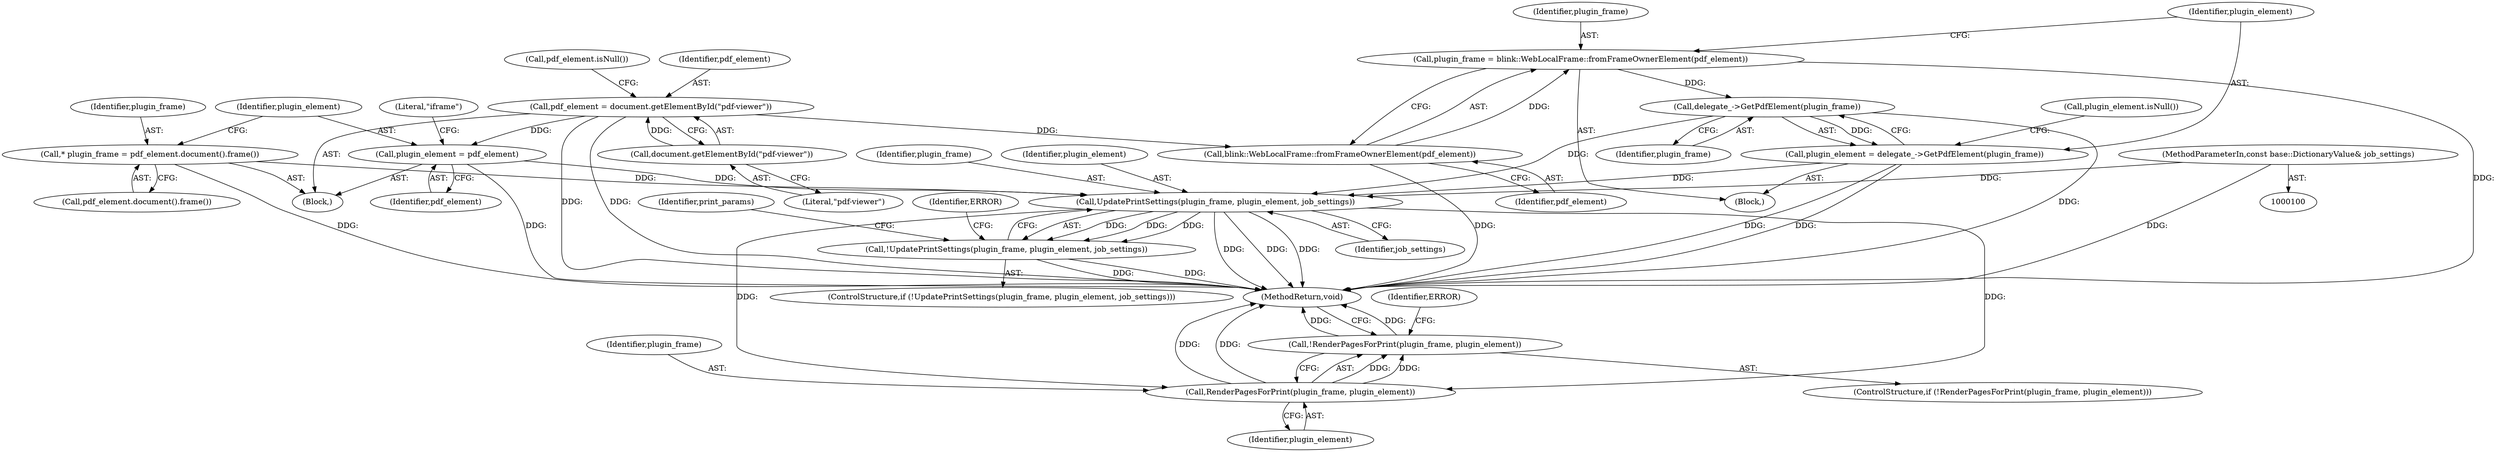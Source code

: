 digraph "0_Chrome_8fa5a358cb32085b51daf92df8fd4a79b3931f81_1@pointer" {
"1000163" [label="(Call,UpdatePrintSettings(plugin_frame, plugin_element, job_settings))"];
"1000153" [label="(Call,delegate_->GetPdfElement(plugin_frame))"];
"1000147" [label="(Call,plugin_frame = blink::WebLocalFrame::fromFrameOwnerElement(pdf_element))"];
"1000149" [label="(Call,blink::WebLocalFrame::fromFrameOwnerElement(pdf_element))"];
"1000126" [label="(Call,pdf_element = document.getElementById(\"pdf-viewer\"))"];
"1000128" [label="(Call,document.getElementById(\"pdf-viewer\"))"];
"1000136" [label="(Call,* plugin_frame = pdf_element.document().frame())"];
"1000140" [label="(Call,plugin_element = pdf_element)"];
"1000151" [label="(Call,plugin_element = delegate_->GetPdfElement(plugin_frame))"];
"1000101" [label="(MethodParameterIn,const base::DictionaryValue& job_settings)"];
"1000162" [label="(Call,!UpdatePrintSettings(plugin_frame, plugin_element, job_settings))"];
"1000191" [label="(Call,RenderPagesForPrint(plugin_frame, plugin_element))"];
"1000190" [label="(Call,!RenderPagesForPrint(plugin_frame, plugin_element))"];
"1000190" [label="(Call,!RenderPagesForPrint(plugin_frame, plugin_element))"];
"1000161" [label="(ControlStructure,if (!UpdatePrintSettings(plugin_frame, plugin_element, job_settings)))"];
"1000177" [label="(Identifier,print_params)"];
"1000192" [label="(Identifier,plugin_frame)"];
"1000156" [label="(Call,plugin_element.isNull())"];
"1000128" [label="(Call,document.getElementById(\"pdf-viewer\"))"];
"1000137" [label="(Identifier,plugin_frame)"];
"1000150" [label="(Identifier,pdf_element)"];
"1000141" [label="(Identifier,plugin_element)"];
"1000152" [label="(Identifier,plugin_element)"];
"1000166" [label="(Identifier,job_settings)"];
"1000164" [label="(Identifier,plugin_frame)"];
"1000191" [label="(Call,RenderPagesForPrint(plugin_frame, plugin_element))"];
"1000140" [label="(Call,plugin_element = pdf_element)"];
"1000142" [label="(Identifier,pdf_element)"];
"1000162" [label="(Call,!UpdatePrintSettings(plugin_frame, plugin_element, job_settings))"];
"1000129" [label="(Literal,\"pdf-viewer\")"];
"1000145" [label="(Literal,\"iframe\")"];
"1000138" [label="(Call,pdf_element.document().frame())"];
"1000127" [label="(Identifier,pdf_element)"];
"1000197" [label="(Identifier,ERROR)"];
"1000126" [label="(Call,pdf_element = document.getElementById(\"pdf-viewer\"))"];
"1000201" [label="(MethodReturn,void)"];
"1000189" [label="(ControlStructure,if (!RenderPagesForPrint(plugin_frame, plugin_element)))"];
"1000170" [label="(Identifier,ERROR)"];
"1000146" [label="(Block,)"];
"1000101" [label="(MethodParameterIn,const base::DictionaryValue& job_settings)"];
"1000148" [label="(Identifier,plugin_frame)"];
"1000163" [label="(Call,UpdatePrintSettings(plugin_frame, plugin_element, job_settings))"];
"1000153" [label="(Call,delegate_->GetPdfElement(plugin_frame))"];
"1000149" [label="(Call,blink::WebLocalFrame::fromFrameOwnerElement(pdf_element))"];
"1000102" [label="(Block,)"];
"1000154" [label="(Identifier,plugin_frame)"];
"1000147" [label="(Call,plugin_frame = blink::WebLocalFrame::fromFrameOwnerElement(pdf_element))"];
"1000193" [label="(Identifier,plugin_element)"];
"1000131" [label="(Call,pdf_element.isNull())"];
"1000151" [label="(Call,plugin_element = delegate_->GetPdfElement(plugin_frame))"];
"1000165" [label="(Identifier,plugin_element)"];
"1000136" [label="(Call,* plugin_frame = pdf_element.document().frame())"];
"1000163" -> "1000162"  [label="AST: "];
"1000163" -> "1000166"  [label="CFG: "];
"1000164" -> "1000163"  [label="AST: "];
"1000165" -> "1000163"  [label="AST: "];
"1000166" -> "1000163"  [label="AST: "];
"1000162" -> "1000163"  [label="CFG: "];
"1000163" -> "1000201"  [label="DDG: "];
"1000163" -> "1000201"  [label="DDG: "];
"1000163" -> "1000201"  [label="DDG: "];
"1000163" -> "1000162"  [label="DDG: "];
"1000163" -> "1000162"  [label="DDG: "];
"1000163" -> "1000162"  [label="DDG: "];
"1000153" -> "1000163"  [label="DDG: "];
"1000136" -> "1000163"  [label="DDG: "];
"1000140" -> "1000163"  [label="DDG: "];
"1000151" -> "1000163"  [label="DDG: "];
"1000101" -> "1000163"  [label="DDG: "];
"1000163" -> "1000191"  [label="DDG: "];
"1000163" -> "1000191"  [label="DDG: "];
"1000153" -> "1000151"  [label="AST: "];
"1000153" -> "1000154"  [label="CFG: "];
"1000154" -> "1000153"  [label="AST: "];
"1000151" -> "1000153"  [label="CFG: "];
"1000153" -> "1000201"  [label="DDG: "];
"1000153" -> "1000151"  [label="DDG: "];
"1000147" -> "1000153"  [label="DDG: "];
"1000147" -> "1000146"  [label="AST: "];
"1000147" -> "1000149"  [label="CFG: "];
"1000148" -> "1000147"  [label="AST: "];
"1000149" -> "1000147"  [label="AST: "];
"1000152" -> "1000147"  [label="CFG: "];
"1000147" -> "1000201"  [label="DDG: "];
"1000149" -> "1000147"  [label="DDG: "];
"1000149" -> "1000150"  [label="CFG: "];
"1000150" -> "1000149"  [label="AST: "];
"1000149" -> "1000201"  [label="DDG: "];
"1000126" -> "1000149"  [label="DDG: "];
"1000126" -> "1000102"  [label="AST: "];
"1000126" -> "1000128"  [label="CFG: "];
"1000127" -> "1000126"  [label="AST: "];
"1000128" -> "1000126"  [label="AST: "];
"1000131" -> "1000126"  [label="CFG: "];
"1000126" -> "1000201"  [label="DDG: "];
"1000126" -> "1000201"  [label="DDG: "];
"1000128" -> "1000126"  [label="DDG: "];
"1000126" -> "1000140"  [label="DDG: "];
"1000128" -> "1000129"  [label="CFG: "];
"1000129" -> "1000128"  [label="AST: "];
"1000136" -> "1000102"  [label="AST: "];
"1000136" -> "1000138"  [label="CFG: "];
"1000137" -> "1000136"  [label="AST: "];
"1000138" -> "1000136"  [label="AST: "];
"1000141" -> "1000136"  [label="CFG: "];
"1000136" -> "1000201"  [label="DDG: "];
"1000140" -> "1000102"  [label="AST: "];
"1000140" -> "1000142"  [label="CFG: "];
"1000141" -> "1000140"  [label="AST: "];
"1000142" -> "1000140"  [label="AST: "];
"1000145" -> "1000140"  [label="CFG: "];
"1000140" -> "1000201"  [label="DDG: "];
"1000151" -> "1000146"  [label="AST: "];
"1000152" -> "1000151"  [label="AST: "];
"1000156" -> "1000151"  [label="CFG: "];
"1000151" -> "1000201"  [label="DDG: "];
"1000151" -> "1000201"  [label="DDG: "];
"1000101" -> "1000100"  [label="AST: "];
"1000101" -> "1000201"  [label="DDG: "];
"1000162" -> "1000161"  [label="AST: "];
"1000170" -> "1000162"  [label="CFG: "];
"1000177" -> "1000162"  [label="CFG: "];
"1000162" -> "1000201"  [label="DDG: "];
"1000162" -> "1000201"  [label="DDG: "];
"1000191" -> "1000190"  [label="AST: "];
"1000191" -> "1000193"  [label="CFG: "];
"1000192" -> "1000191"  [label="AST: "];
"1000193" -> "1000191"  [label="AST: "];
"1000190" -> "1000191"  [label="CFG: "];
"1000191" -> "1000201"  [label="DDG: "];
"1000191" -> "1000201"  [label="DDG: "];
"1000191" -> "1000190"  [label="DDG: "];
"1000191" -> "1000190"  [label="DDG: "];
"1000190" -> "1000189"  [label="AST: "];
"1000197" -> "1000190"  [label="CFG: "];
"1000201" -> "1000190"  [label="CFG: "];
"1000190" -> "1000201"  [label="DDG: "];
"1000190" -> "1000201"  [label="DDG: "];
}
